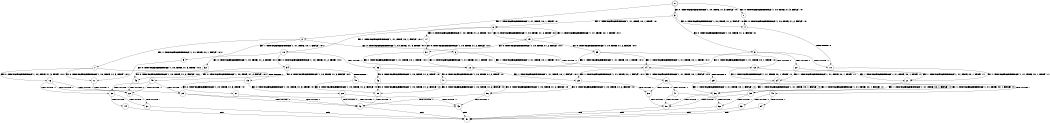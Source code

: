 digraph BCG {
size = "7, 10.5";
center = TRUE;
node [shape = circle];
0 [peripheries = 2];
0 -> 1 [label = "EX !0 !ATOMIC_EXCH_BRANCH (1, +0, TRUE, +1, 3, FALSE) !:0:"];
0 -> 2 [label = "EX !1 !ATOMIC_EXCH_BRANCH (1, +1, TRUE, +0, 1, TRUE) !:0:"];
0 -> 3 [label = "EX !0 !ATOMIC_EXCH_BRANCH (1, +0, TRUE, +1, 3, FALSE) !:0:"];
1 -> 4 [label = "EX !0 !ATOMIC_EXCH_BRANCH (1, +0, TRUE, +1, 2, FALSE) !:0:"];
2 -> 5 [label = "EX !1 !ATOMIC_EXCH_BRANCH (1, +1, TRUE, +0, 1, FALSE) !:0:1:"];
2 -> 6 [label = "EX !0 !ATOMIC_EXCH_BRANCH (1, +0, TRUE, +1, 3, TRUE) !:0:1:"];
2 -> 7 [label = "EX !1 !ATOMIC_EXCH_BRANCH (1, +1, TRUE, +0, 1, FALSE) !:0:1:"];
3 -> 4 [label = "EX !0 !ATOMIC_EXCH_BRANCH (1, +0, TRUE, +1, 2, FALSE) !:0:"];
3 -> 8 [label = "EX !1 !ATOMIC_EXCH_BRANCH (1, +1, TRUE, +0, 1, TRUE) !:0:"];
3 -> 9 [label = "EX !0 !ATOMIC_EXCH_BRANCH (1, +0, TRUE, +1, 2, FALSE) !:0:"];
4 -> 10 [label = "TERMINATE !0"];
5 -> 11 [label = "EX !0 !ATOMIC_EXCH_BRANCH (1, +0, TRUE, +1, 3, TRUE) !:0:1:"];
6 -> 12 [label = "EX !1 !ATOMIC_EXCH_BRANCH (1, +1, TRUE, +0, 1, TRUE) !:0:1:"];
6 -> 13 [label = "TERMINATE !0"];
6 -> 14 [label = "EX !1 !ATOMIC_EXCH_BRANCH (1, +1, TRUE, +0, 1, TRUE) !:0:1:"];
7 -> 11 [label = "EX !0 !ATOMIC_EXCH_BRANCH (1, +0, TRUE, +1, 3, TRUE) !:0:1:"];
7 -> 15 [label = "TERMINATE !1"];
7 -> 16 [label = "EX !0 !ATOMIC_EXCH_BRANCH (1, +0, TRUE, +1, 3, TRUE) !:0:1:"];
8 -> 17 [label = "EX !0 !ATOMIC_EXCH_BRANCH (1, +0, TRUE, +1, 2, TRUE) !:0:1:"];
8 -> 18 [label = "EX !1 !ATOMIC_EXCH_BRANCH (1, +1, TRUE, +0, 1, FALSE) !:0:1:"];
8 -> 19 [label = "EX !0 !ATOMIC_EXCH_BRANCH (1, +0, TRUE, +1, 2, TRUE) !:0:1:"];
9 -> 10 [label = "TERMINATE !0"];
9 -> 20 [label = "TERMINATE !0"];
9 -> 14 [label = "EX !1 !ATOMIC_EXCH_BRANCH (1, +1, TRUE, +0, 1, TRUE) !:0:"];
10 -> 21 [label = "EX !1 !ATOMIC_EXCH_BRANCH (1, +1, TRUE, +0, 1, TRUE) !:1:"];
11 -> 22 [label = "TERMINATE !0"];
12 -> 23 [label = "EX !1 !ATOMIC_EXCH_BRANCH (1, +1, TRUE, +0, 1, FALSE) !:0:1:"];
13 -> 21 [label = "EX !1 !ATOMIC_EXCH_BRANCH (1, +1, TRUE, +0, 1, TRUE) !:1:"];
13 -> 24 [label = "EX !1 !ATOMIC_EXCH_BRANCH (1, +1, TRUE, +0, 1, TRUE) !:1:"];
14 -> 23 [label = "EX !1 !ATOMIC_EXCH_BRANCH (1, +1, TRUE, +0, 1, FALSE) !:0:1:"];
14 -> 25 [label = "TERMINATE !0"];
14 -> 26 [label = "EX !1 !ATOMIC_EXCH_BRANCH (1, +1, TRUE, +0, 1, FALSE) !:0:1:"];
15 -> 27 [label = "EX !0 !ATOMIC_EXCH_BRANCH (1, +0, TRUE, +1, 3, TRUE) !:0:"];
15 -> 28 [label = "EX !0 !ATOMIC_EXCH_BRANCH (1, +0, TRUE, +1, 3, TRUE) !:0:"];
16 -> 22 [label = "TERMINATE !0"];
16 -> 29 [label = "TERMINATE !1"];
16 -> 30 [label = "TERMINATE !0"];
17 -> 31 [label = "EX !0 !ATOMIC_EXCH_BRANCH (1, +0, TRUE, +1, 2, FALSE) !:0:1:"];
18 -> 32 [label = "EX !0 !ATOMIC_EXCH_BRANCH (1, +0, TRUE, +1, 2, TRUE) !:0:1:"];
18 -> 33 [label = "TERMINATE !1"];
18 -> 34 [label = "EX !0 !ATOMIC_EXCH_BRANCH (1, +0, TRUE, +1, 2, TRUE) !:0:1:"];
19 -> 31 [label = "EX !0 !ATOMIC_EXCH_BRANCH (1, +0, TRUE, +1, 2, FALSE) !:0:1:"];
19 -> 8 [label = "EX !1 !ATOMIC_EXCH_BRANCH (1, +1, TRUE, +0, 1, TRUE) !:0:1:"];
19 -> 35 [label = "EX !0 !ATOMIC_EXCH_BRANCH (1, +0, TRUE, +1, 2, FALSE) !:0:1:"];
20 -> 21 [label = "EX !1 !ATOMIC_EXCH_BRANCH (1, +1, TRUE, +0, 1, TRUE) !:1:"];
20 -> 24 [label = "EX !1 !ATOMIC_EXCH_BRANCH (1, +1, TRUE, +0, 1, TRUE) !:1:"];
21 -> 36 [label = "EX !1 !ATOMIC_EXCH_BRANCH (1, +1, TRUE, +0, 1, FALSE) !:1:"];
22 -> 37 [label = "TERMINATE !1"];
23 -> 38 [label = "TERMINATE !0"];
24 -> 36 [label = "EX !1 !ATOMIC_EXCH_BRANCH (1, +1, TRUE, +0, 1, FALSE) !:1:"];
24 -> 39 [label = "EX !1 !ATOMIC_EXCH_BRANCH (1, +1, TRUE, +0, 1, FALSE) !:1:"];
25 -> 36 [label = "EX !1 !ATOMIC_EXCH_BRANCH (1, +1, TRUE, +0, 1, FALSE) !:1:"];
25 -> 39 [label = "EX !1 !ATOMIC_EXCH_BRANCH (1, +1, TRUE, +0, 1, FALSE) !:1:"];
26 -> 38 [label = "TERMINATE !0"];
26 -> 40 [label = "TERMINATE !1"];
26 -> 41 [label = "TERMINATE !0"];
27 -> 42 [label = "TERMINATE !0"];
28 -> 42 [label = "TERMINATE !0"];
28 -> 43 [label = "TERMINATE !0"];
29 -> 42 [label = "TERMINATE !0"];
29 -> 43 [label = "TERMINATE !0"];
30 -> 37 [label = "TERMINATE !1"];
30 -> 44 [label = "TERMINATE !1"];
31 -> 12 [label = "EX !1 !ATOMIC_EXCH_BRANCH (1, +1, TRUE, +0, 1, TRUE) !:0:1:"];
32 -> 45 [label = "EX !0 !ATOMIC_EXCH_BRANCH (1, +0, TRUE, +1, 2, FALSE) !:0:1:"];
33 -> 46 [label = "EX !0 !ATOMIC_EXCH_BRANCH (1, +0, TRUE, +1, 2, TRUE) !:0:"];
33 -> 47 [label = "EX !0 !ATOMIC_EXCH_BRANCH (1, +0, TRUE, +1, 2, TRUE) !:0:"];
34 -> 45 [label = "EX !0 !ATOMIC_EXCH_BRANCH (1, +0, TRUE, +1, 2, FALSE) !:0:1:"];
34 -> 48 [label = "TERMINATE !1"];
34 -> 49 [label = "EX !0 !ATOMIC_EXCH_BRANCH (1, +0, TRUE, +1, 2, FALSE) !:0:1:"];
35 -> 12 [label = "EX !1 !ATOMIC_EXCH_BRANCH (1, +1, TRUE, +0, 1, TRUE) !:0:1:"];
35 -> 13 [label = "TERMINATE !0"];
35 -> 14 [label = "EX !1 !ATOMIC_EXCH_BRANCH (1, +1, TRUE, +0, 1, TRUE) !:0:1:"];
36 -> 50 [label = "TERMINATE !1"];
37 -> 51 [label = "exit"];
38 -> 50 [label = "TERMINATE !1"];
39 -> 50 [label = "TERMINATE !1"];
39 -> 52 [label = "TERMINATE !1"];
40 -> 53 [label = "TERMINATE !0"];
40 -> 54 [label = "TERMINATE !0"];
41 -> 50 [label = "TERMINATE !1"];
41 -> 52 [label = "TERMINATE !1"];
42 -> 51 [label = "exit"];
43 -> 51 [label = "exit"];
44 -> 51 [label = "exit"];
45 -> 22 [label = "TERMINATE !0"];
46 -> 55 [label = "EX !0 !ATOMIC_EXCH_BRANCH (1, +0, TRUE, +1, 2, FALSE) !:0:"];
47 -> 55 [label = "EX !0 !ATOMIC_EXCH_BRANCH (1, +0, TRUE, +1, 2, FALSE) !:0:"];
47 -> 56 [label = "EX !0 !ATOMIC_EXCH_BRANCH (1, +0, TRUE, +1, 2, FALSE) !:0:"];
48 -> 55 [label = "EX !0 !ATOMIC_EXCH_BRANCH (1, +0, TRUE, +1, 2, FALSE) !:0:"];
48 -> 56 [label = "EX !0 !ATOMIC_EXCH_BRANCH (1, +0, TRUE, +1, 2, FALSE) !:0:"];
49 -> 22 [label = "TERMINATE !0"];
49 -> 29 [label = "TERMINATE !1"];
49 -> 30 [label = "TERMINATE !0"];
50 -> 51 [label = "exit"];
52 -> 51 [label = "exit"];
53 -> 51 [label = "exit"];
54 -> 51 [label = "exit"];
55 -> 42 [label = "TERMINATE !0"];
56 -> 42 [label = "TERMINATE !0"];
56 -> 43 [label = "TERMINATE !0"];
}
